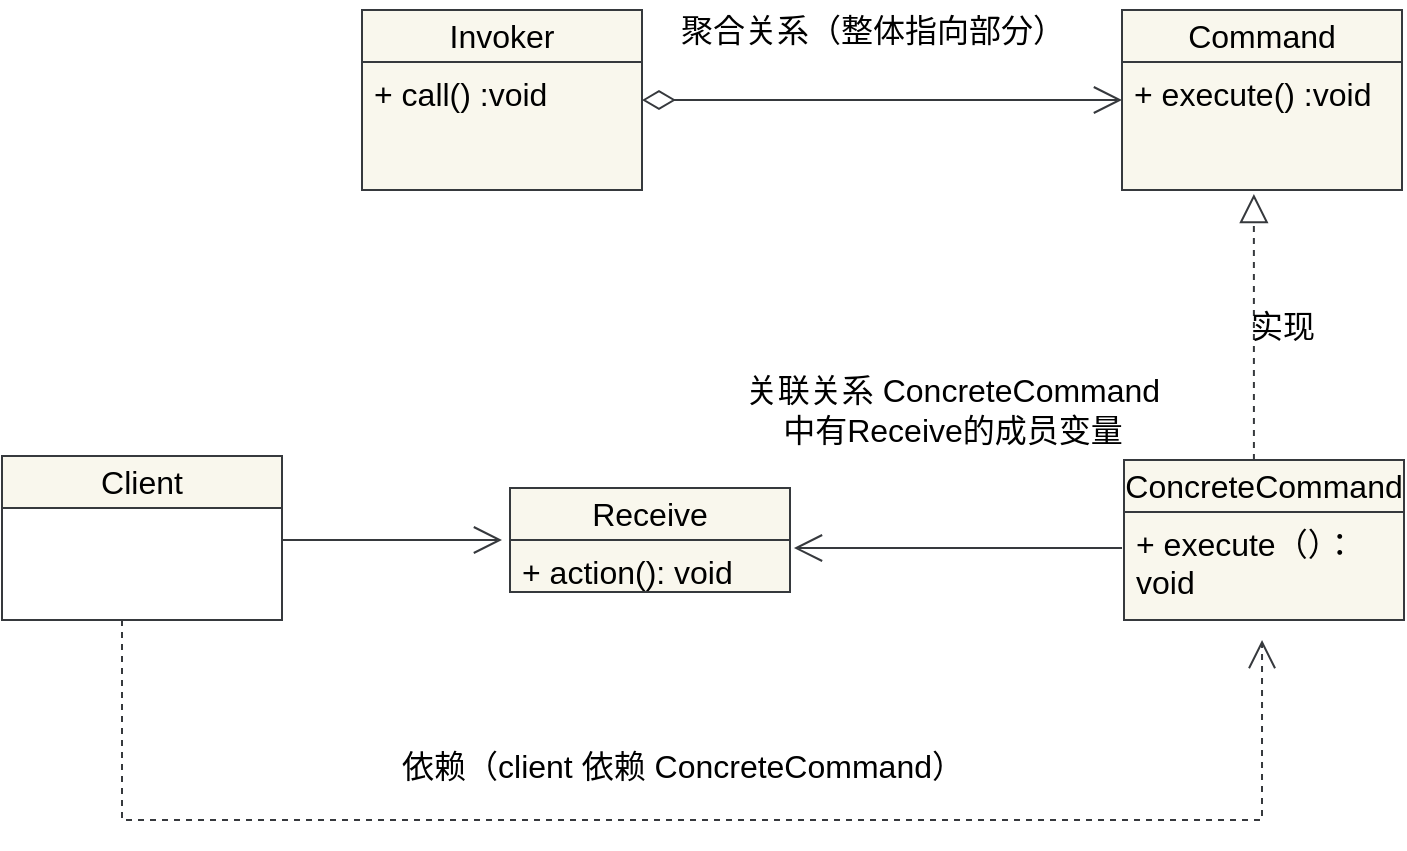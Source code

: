 <mxfile version="27.0.6">
  <diagram name="第 1 页" id="X7RUvKaS46W2HDZ5xtgd">
    <mxGraphModel dx="1426" dy="751" grid="1" gridSize="10" guides="1" tooltips="1" connect="1" arrows="1" fold="1" page="1" pageScale="1" pageWidth="827" pageHeight="1169" math="0" shadow="0">
      <root>
        <mxCell id="0" />
        <mxCell id="1" parent="0" />
        <mxCell id="htCyPlzy-lgZJNy7E7vI-5" value="&lt;font style=&quot;vertical-align: inherit;&quot; class=&quot;notranslate fyzs-translate-target fyzs-translate-target-wrapper&quot;&gt;&lt;font style=&quot;vertical-align: inherit;&quot; class=&quot;notranslate fyzs-translate-target fyzs-translate-target-box&quot;&gt;&lt;font style=&quot;vertical-align: inherit;&quot; title=&quot;j&quot; class=&quot;notranslate fyzs-translate-target fyzs-translate-target-text&quot;&gt;聚合关系（整体指向部分）&lt;/font&gt;&lt;/font&gt;&lt;/font&gt;" style="text;html=1;align=center;verticalAlign=middle;resizable=0;points=[];autosize=1;fontSize=16;" vertex="1" parent="1">
          <mxGeometry x="345" y="160" width="220" height="30" as="geometry" />
        </mxCell>
        <mxCell id="htCyPlzy-lgZJNy7E7vI-12" value="&lt;span&gt;&lt;font style=&quot;vertical-align: inherit;&quot; class=&quot;notranslate fyzs-translate-target fyzs-translate-target-wrapper&quot;&gt;&lt;font style=&quot;vertical-align: inherit;&quot; class=&quot;notranslate fyzs-translate-target fyzs-translate-target-box&quot;&gt;&lt;font style=&quot;vertical-align: inherit;&quot; title=&quot;Invoker&quot; class=&quot;notranslate fyzs-translate-target fyzs-translate-target-text&quot;&gt;Invoker&lt;/font&gt;&lt;/font&gt;&lt;/font&gt;&lt;/span&gt;" style="swimlane;fontStyle=0;childLayout=stackLayout;horizontal=1;startSize=26;fillColor=#f9f7ed;horizontalStack=0;resizeParent=1;resizeParentMax=0;resizeLast=0;collapsible=1;marginBottom=0;whiteSpace=wrap;html=1;strokeColor=#36393d;fontSize=16;" vertex="1" parent="1">
          <mxGeometry x="200" y="165" width="140" height="90" as="geometry" />
        </mxCell>
        <mxCell id="htCyPlzy-lgZJNy7E7vI-13" value="&lt;font style=&quot;vertical-align: inherit;&quot; class=&quot;notranslate fyzs-translate-target fyzs-translate-target-wrapper&quot;&gt;&lt;font style=&quot;vertical-align: inherit;&quot; class=&quot;notranslate fyzs-translate-target fyzs-translate-target-box&quot;&gt;&lt;font style=&quot;vertical-align: inherit;&quot; title=&quot;+&quot; class=&quot;notranslate fyzs-translate-target fyzs-translate-target-text&quot;&gt;+ call() :void&lt;/font&gt;&lt;/font&gt;&lt;/font&gt;" style="text;strokeColor=#36393d;fillColor=#f9f7ed;align=left;verticalAlign=top;spacingLeft=4;spacingRight=4;overflow=hidden;rotatable=0;points=[[0,0.5],[1,0.5]];portConstraint=eastwest;whiteSpace=wrap;html=1;fontSize=16;" vertex="1" parent="htCyPlzy-lgZJNy7E7vI-12">
          <mxGeometry y="26" width="140" height="64" as="geometry" />
        </mxCell>
        <mxCell id="htCyPlzy-lgZJNy7E7vI-16" value="" style="endArrow=open;html=1;endSize=12;startArrow=diamondThin;startSize=14;startFill=0;edgeStyle=orthogonalEdgeStyle;align=left;verticalAlign=bottom;rounded=0;fillColor=#f9f7ed;strokeColor=#36393d;fontSize=16;" edge="1" parent="1">
          <mxGeometry x="-1" y="3" relative="1" as="geometry">
            <mxPoint x="340" y="210" as="sourcePoint" />
            <mxPoint x="580" y="210" as="targetPoint" />
          </mxGeometry>
        </mxCell>
        <mxCell id="htCyPlzy-lgZJNy7E7vI-17" value="&lt;span&gt;&lt;font style=&quot;vertical-align: inherit;&quot; class=&quot;notranslate fyzs-translate-target fyzs-translate-target-wrapper&quot;&gt;&lt;font style=&quot;vertical-align: inherit;&quot; class=&quot;notranslate fyzs-translate-target fyzs-translate-target-box&quot;&gt;&lt;font style=&quot;vertical-align: inherit;&quot; title=&quot;Invoker&quot; class=&quot;notranslate fyzs-translate-target fyzs-translate-target-text&quot;&gt;Command&lt;/font&gt;&lt;/font&gt;&lt;/font&gt;&lt;/span&gt;" style="swimlane;fontStyle=0;childLayout=stackLayout;horizontal=1;startSize=26;fillColor=#f9f7ed;horizontalStack=0;resizeParent=1;resizeParentMax=0;resizeLast=0;collapsible=1;marginBottom=0;whiteSpace=wrap;html=1;strokeColor=#36393d;fontSize=16;" vertex="1" parent="1">
          <mxGeometry x="580" y="165" width="140" height="90" as="geometry" />
        </mxCell>
        <mxCell id="htCyPlzy-lgZJNy7E7vI-18" value="&lt;font style=&quot;vertical-align: inherit;&quot; class=&quot;notranslate fyzs-translate-target fyzs-translate-target-wrapper&quot;&gt;&lt;font style=&quot;vertical-align: inherit;&quot; class=&quot;notranslate fyzs-translate-target fyzs-translate-target-box&quot;&gt;&lt;font style=&quot;vertical-align: inherit;&quot; title=&quot;+&quot; class=&quot;notranslate fyzs-translate-target fyzs-translate-target-text&quot;&gt;+ execute() :void&lt;/font&gt;&lt;/font&gt;&lt;/font&gt;" style="text;strokeColor=#36393d;fillColor=#f9f7ed;align=left;verticalAlign=top;spacingLeft=4;spacingRight=4;overflow=hidden;rotatable=0;points=[[0,0.5],[1,0.5]];portConstraint=eastwest;whiteSpace=wrap;html=1;fontSize=16;" vertex="1" parent="htCyPlzy-lgZJNy7E7vI-17">
          <mxGeometry y="26" width="140" height="64" as="geometry" />
        </mxCell>
        <mxCell id="htCyPlzy-lgZJNy7E7vI-19" value="&lt;font style=&quot;vertical-align: inherit;&quot; class=&quot;notranslate fyzs-translate-target fyzs-translate-target-wrapper&quot;&gt;&lt;font style=&quot;vertical-align: inherit;&quot; class=&quot;notranslate fyzs-translate-target fyzs-translate-target-box&quot;&gt;&lt;font style=&quot;vertical-align: inherit;&quot; title=&quot;Classname&quot; class=&quot;notranslate fyzs-translate-target fyzs-translate-target-text&quot;&gt;ConcreteCommand&lt;/font&gt;&lt;/font&gt;&lt;/font&gt;" style="swimlane;fontStyle=0;childLayout=stackLayout;horizontal=1;startSize=26;fillColor=#f9f7ed;horizontalStack=0;resizeParent=1;resizeParentMax=0;resizeLast=0;collapsible=1;marginBottom=0;whiteSpace=wrap;html=1;strokeColor=#36393d;fontSize=16;" vertex="1" parent="1">
          <mxGeometry x="581" y="390" width="140" height="80" as="geometry" />
        </mxCell>
        <mxCell id="htCyPlzy-lgZJNy7E7vI-20" value="&lt;font style=&quot;vertical-align: inherit;&quot; class=&quot;notranslate fyzs-translate-target fyzs-translate-target-wrapper&quot;&gt;&lt;font style=&quot;vertical-align: inherit;&quot; class=&quot;notranslate fyzs-translate-target fyzs-translate-target-box&quot;&gt;&lt;font style=&quot;vertical-align: inherit;&quot; title=&quot;+ execute() :void&quot; class=&quot;notranslate fyzs-translate-target fyzs-translate-target-text&quot;&gt;+ execute（）：void&lt;/font&gt;&lt;/font&gt;&lt;/font&gt;" style="text;strokeColor=#36393d;fillColor=#f9f7ed;align=left;verticalAlign=top;spacingLeft=4;spacingRight=4;overflow=hidden;rotatable=0;points=[[0,0.5],[1,0.5]];portConstraint=eastwest;whiteSpace=wrap;html=1;fontSize=16;" vertex="1" parent="htCyPlzy-lgZJNy7E7vI-19">
          <mxGeometry y="26" width="140" height="54" as="geometry" />
        </mxCell>
        <mxCell id="htCyPlzy-lgZJNy7E7vI-23" value="" style="endArrow=block;dashed=1;endFill=0;endSize=12;html=1;rounded=0;entryX=0.471;entryY=1.031;entryDx=0;entryDy=0;entryPerimeter=0;exitX=0.464;exitY=0;exitDx=0;exitDy=0;exitPerimeter=0;fillColor=#f9f7ed;strokeColor=#36393d;fontSize=16;" edge="1" parent="1" source="htCyPlzy-lgZJNy7E7vI-19" target="htCyPlzy-lgZJNy7E7vI-18">
          <mxGeometry width="160" relative="1" as="geometry">
            <mxPoint x="650" y="380" as="sourcePoint" />
            <mxPoint x="770" y="340" as="targetPoint" />
          </mxGeometry>
        </mxCell>
        <mxCell id="htCyPlzy-lgZJNy7E7vI-24" value="&lt;font style=&quot;vertical-align: inherit;&quot; class=&quot;notranslate fyzs-translate-target fyzs-translate-target-wrapper&quot;&gt;&lt;font style=&quot;vertical-align: inherit;&quot; class=&quot;notranslate fyzs-translate-target fyzs-translate-target-box&quot;&gt;&lt;font style=&quot;vertical-align: inherit;&quot; title=&quot;s&quot; class=&quot;notranslate fyzs-translate-target fyzs-translate-target-text&quot;&gt;实现&lt;/font&gt;&lt;/font&gt;&lt;/font&gt;" style="text;html=1;align=center;verticalAlign=middle;resizable=0;points=[];autosize=1;fontSize=16;" vertex="1" parent="1">
          <mxGeometry x="630" y="308" width="60" height="30" as="geometry" />
        </mxCell>
        <mxCell id="htCyPlzy-lgZJNy7E7vI-25" value="&lt;font style=&quot;vertical-align: inherit;&quot; class=&quot;notranslate fyzs-translate-target fyzs-translate-target-wrapper&quot;&gt;&lt;font style=&quot;vertical-align: inherit;&quot; class=&quot;notranslate fyzs-translate-target fyzs-translate-target-box&quot;&gt;&lt;font style=&quot;vertical-align: inherit;&quot; title=&quot;Classname&quot; class=&quot;notranslate fyzs-translate-target fyzs-translate-target-text&quot;&gt;Receive&lt;/font&gt;&lt;/font&gt;&lt;/font&gt;" style="swimlane;fontStyle=0;childLayout=stackLayout;horizontal=1;startSize=26;fillColor=#f9f7ed;horizontalStack=0;resizeParent=1;resizeParentMax=0;resizeLast=0;collapsible=1;marginBottom=0;whiteSpace=wrap;html=1;strokeColor=#36393d;fontSize=16;" vertex="1" parent="1">
          <mxGeometry x="274" y="404" width="140" height="52" as="geometry" />
        </mxCell>
        <mxCell id="htCyPlzy-lgZJNy7E7vI-26" value="&lt;font style=&quot;vertical-align: inherit;&quot; class=&quot;notranslate fyzs-translate-target fyzs-translate-target-wrapper&quot;&gt;&lt;font style=&quot;vertical-align: inherit;&quot; class=&quot;notranslate fyzs-translate-target fyzs-translate-target-box&quot;&gt;&lt;font style=&quot;vertical-align: inherit;&quot; title=&quot;+ field: type&quot; class=&quot;notranslate fyzs-translate-target fyzs-translate-target-text&quot;&gt;+ action(): void&lt;/font&gt;&lt;/font&gt;&lt;/font&gt;" style="text;strokeColor=#36393d;fillColor=#f9f7ed;align=left;verticalAlign=top;spacingLeft=4;spacingRight=4;overflow=hidden;rotatable=0;points=[[0,0.5],[1,0.5]];portConstraint=eastwest;whiteSpace=wrap;html=1;fontSize=16;" vertex="1" parent="htCyPlzy-lgZJNy7E7vI-25">
          <mxGeometry y="26" width="140" height="26" as="geometry" />
        </mxCell>
        <mxCell id="htCyPlzy-lgZJNy7E7vI-29" value="" style="endArrow=open;endFill=1;endSize=12;html=1;rounded=0;entryX=1.007;entryY=0.808;entryDx=0;entryDy=0;entryPerimeter=0;exitX=-0.007;exitY=0.333;exitDx=0;exitDy=0;exitPerimeter=0;fillColor=#f9f7ed;strokeColor=#36393d;fontSize=16;" edge="1" parent="1" source="htCyPlzy-lgZJNy7E7vI-20">
          <mxGeometry width="160" relative="1" as="geometry">
            <mxPoint x="581" y="410" as="sourcePoint" />
            <mxPoint x="415.98" y="434.008" as="targetPoint" />
          </mxGeometry>
        </mxCell>
        <mxCell id="htCyPlzy-lgZJNy7E7vI-30" value="&lt;font style=&quot;vertical-align: inherit;&quot; class=&quot;notranslate fyzs-translate-target fyzs-translate-target-wrapper&quot;&gt;&lt;font style=&quot;vertical-align: inherit;&quot; class=&quot;notranslate fyzs-translate-target fyzs-translate-target-box&quot;&gt;&lt;font style=&quot;vertical-align: inherit;&quot; title=&quot;g&quot; class=&quot;notranslate fyzs-translate-target fyzs-translate-target-text&quot;&gt;关联关系 ConcreteCommand&lt;/font&gt;&lt;/font&gt;&lt;/font&gt;&lt;div&gt;&lt;font style=&quot;vertical-align: inherit;&quot; class=&quot;notranslate fyzs-translate-target fyzs-translate-target-wrapper&quot;&gt;&lt;font style=&quot;vertical-align: inherit;&quot; class=&quot;notranslate fyzs-translate-target fyzs-translate-target-box&quot;&gt;&lt;font style=&quot;vertical-align: inherit;&quot; title=&quot;z&quot; class=&quot;notranslate fyzs-translate-target fyzs-translate-target-text&quot;&gt;中有Receive的成员变量&lt;/font&gt;&lt;/font&gt;&lt;/font&gt;&lt;/div&gt;" style="text;html=1;align=center;verticalAlign=middle;resizable=0;points=[];autosize=1;fontSize=16;" vertex="1" parent="1">
          <mxGeometry x="380" y="340" width="230" height="50" as="geometry" />
        </mxCell>
        <mxCell id="htCyPlzy-lgZJNy7E7vI-31" value="&lt;font style=&quot;vertical-align: inherit;&quot; class=&quot;notranslate fyzs-translate-target fyzs-translate-target-wrapper&quot;&gt;&lt;font style=&quot;vertical-align: inherit;&quot; class=&quot;notranslate fyzs-translate-target fyzs-translate-target-box&quot;&gt;&lt;font style=&quot;vertical-align: inherit;&quot; title=&quot;Classname&quot; class=&quot;notranslate fyzs-translate-target fyzs-translate-target-text&quot;&gt;Client&lt;/font&gt;&lt;/font&gt;&lt;/font&gt;" style="swimlane;fontStyle=0;childLayout=stackLayout;horizontal=1;startSize=26;fillColor=#f9f7ed;horizontalStack=0;resizeParent=1;resizeParentMax=0;resizeLast=0;collapsible=1;marginBottom=0;whiteSpace=wrap;html=1;strokeColor=#36393d;fontSize=16;" vertex="1" parent="1">
          <mxGeometry x="20" y="388" width="140" height="82" as="geometry" />
        </mxCell>
        <mxCell id="htCyPlzy-lgZJNy7E7vI-35" value="" style="endArrow=open;endFill=1;endSize=12;html=1;rounded=0;fillColor=#f9f7ed;strokeColor=#36393d;fontSize=16;" edge="1" parent="1">
          <mxGeometry width="160" relative="1" as="geometry">
            <mxPoint x="160" y="430" as="sourcePoint" />
            <mxPoint x="270" y="430" as="targetPoint" />
          </mxGeometry>
        </mxCell>
        <mxCell id="htCyPlzy-lgZJNy7E7vI-36" value="" style="endArrow=open;endSize=12;dashed=1;html=1;rounded=0;entryX=0.493;entryY=1.185;entryDx=0;entryDy=0;entryPerimeter=0;fillColor=#f9f7ed;strokeColor=#36393d;fontSize=16;" edge="1" parent="1" target="htCyPlzy-lgZJNy7E7vI-20">
          <mxGeometry width="160" relative="1" as="geometry">
            <mxPoint x="80" y="470" as="sourcePoint" />
            <mxPoint x="680" y="570" as="targetPoint" />
            <Array as="points">
              <mxPoint x="80" y="570" />
              <mxPoint x="650" y="570" />
            </Array>
          </mxGeometry>
        </mxCell>
        <mxCell id="htCyPlzy-lgZJNy7E7vI-37" value="&lt;font style=&quot;vertical-align: inherit;&quot; class=&quot;notranslate fyzs-translate-target fyzs-translate-target-wrapper&quot;&gt;&lt;font style=&quot;vertical-align: inherit;&quot; class=&quot;notranslate fyzs-translate-target fyzs-translate-target-box&quot;&gt;&lt;font style=&quot;vertical-align: inherit;&quot; title=&quot;Text&quot; class=&quot;notranslate fyzs-translate-target fyzs-translate-target-text&quot;&gt;依赖（client 依赖 ConcreteCommand）&lt;/font&gt;&lt;/font&gt;&lt;/font&gt;" style="text;html=1;align=center;verticalAlign=middle;resizable=0;points=[];autosize=1;strokeColor=none;fillColor=none;fontSize=16;" vertex="1" parent="1">
          <mxGeometry x="210" y="528" width="300" height="30" as="geometry" />
        </mxCell>
      </root>
    </mxGraphModel>
  </diagram>
</mxfile>
